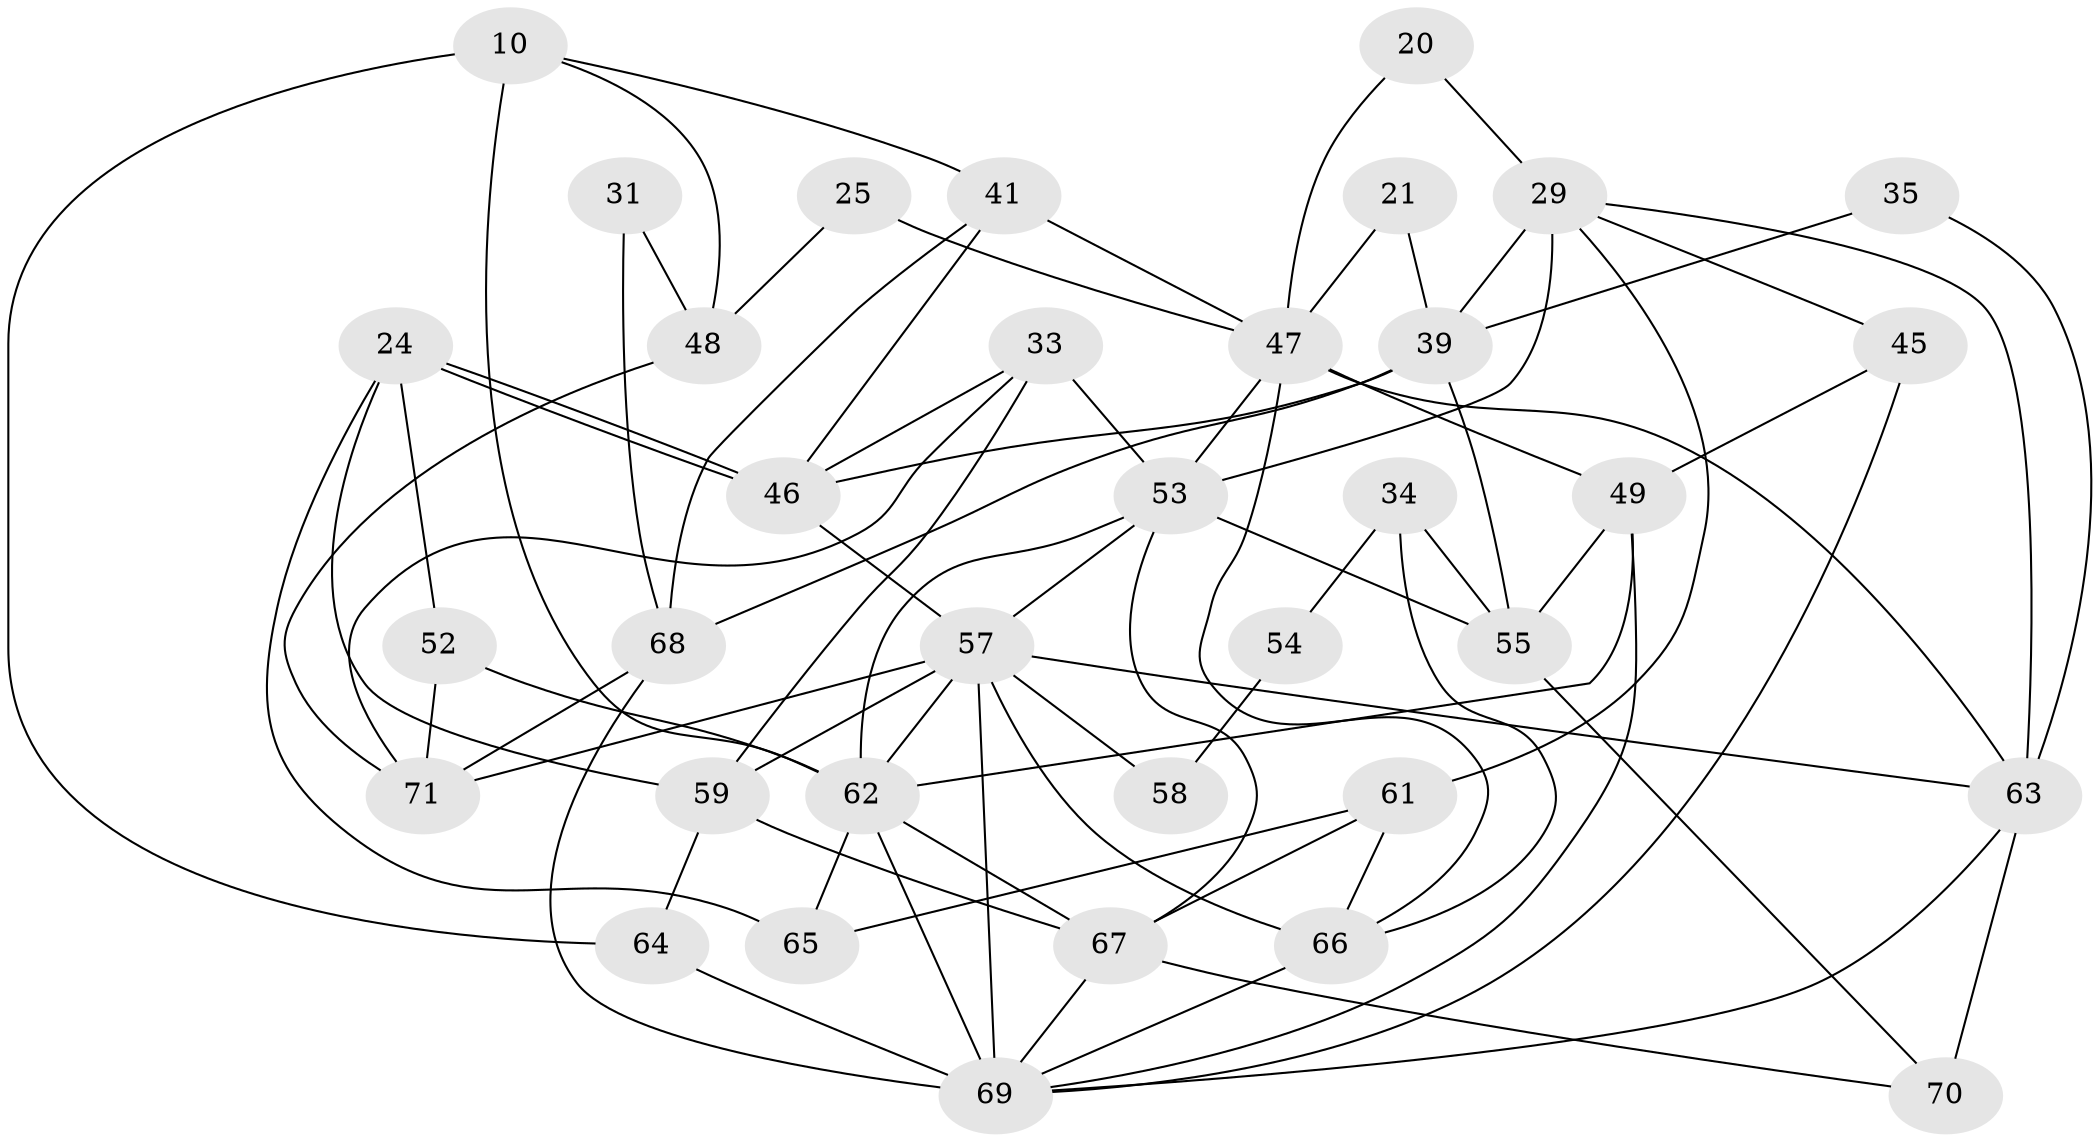 // original degree distribution, {3: 0.352112676056338, 4: 0.22535211267605634, 5: 0.14084507042253522, 6: 0.08450704225352113, 7: 0.07042253521126761, 2: 0.11267605633802817, 8: 0.014084507042253521}
// Generated by graph-tools (version 1.1) at 2025/49/03/09/25 04:49:47]
// undirected, 35 vertices, 79 edges
graph export_dot {
graph [start="1"]
  node [color=gray90,style=filled];
  10 [super="+4"];
  20;
  21;
  24 [super="+1"];
  25;
  29 [super="+7"];
  31;
  33;
  34 [super="+3"];
  35;
  39 [super="+14"];
  41 [super="+36"];
  45;
  46 [super="+38"];
  47 [super="+42+43"];
  48;
  49;
  52;
  53 [super="+18"];
  54;
  55 [super="+37+15"];
  57 [super="+44+51"];
  58 [super="+27"];
  59 [super="+8+23"];
  61 [super="+32"];
  62 [super="+30"];
  63 [super="+56"];
  64;
  65;
  66 [super="+26+28"];
  67 [super="+11"];
  68;
  69 [super="+40+60"];
  70;
  71;
  10 -- 62 [weight=2];
  10 -- 64;
  10 -- 48;
  10 -- 41;
  20 -- 47;
  20 -- 29;
  21 -- 47;
  21 -- 39;
  24 -- 46;
  24 -- 46;
  24 -- 65;
  24 -- 52;
  24 -- 59;
  25 -- 48;
  25 -- 47;
  29 -- 53 [weight=2];
  29 -- 61;
  29 -- 45;
  29 -- 39;
  29 -- 63;
  31 -- 48;
  31 -- 68;
  33 -- 71;
  33 -- 59;
  33 -- 53;
  33 -- 46;
  34 -- 54 [weight=2];
  34 -- 66;
  34 -- 55;
  35 -- 39;
  35 -- 63;
  39 -- 55;
  39 -- 68;
  39 -- 46;
  41 -- 46 [weight=2];
  41 -- 47 [weight=2];
  41 -- 68;
  45 -- 49;
  45 -- 69;
  46 -- 57;
  47 -- 49 [weight=2];
  47 -- 53 [weight=2];
  47 -- 63 [weight=2];
  47 -- 66;
  48 -- 71;
  49 -- 62 [weight=2];
  49 -- 69;
  49 -- 55;
  52 -- 62;
  52 -- 71;
  53 -- 57 [weight=2];
  53 -- 67;
  53 -- 55 [weight=3];
  53 -- 62;
  54 -- 58;
  55 -- 70;
  57 -- 62 [weight=3];
  57 -- 59 [weight=3];
  57 -- 66;
  57 -- 71;
  57 -- 58 [weight=3];
  57 -- 69 [weight=3];
  57 -- 63;
  59 -- 64;
  59 -- 67;
  61 -- 65;
  61 -- 67 [weight=2];
  61 -- 66;
  62 -- 65;
  62 -- 69;
  62 -- 67;
  63 -- 69;
  63 -- 70;
  64 -- 69;
  66 -- 69 [weight=2];
  67 -- 70;
  67 -- 69 [weight=3];
  68 -- 69 [weight=4];
  68 -- 71;
}
